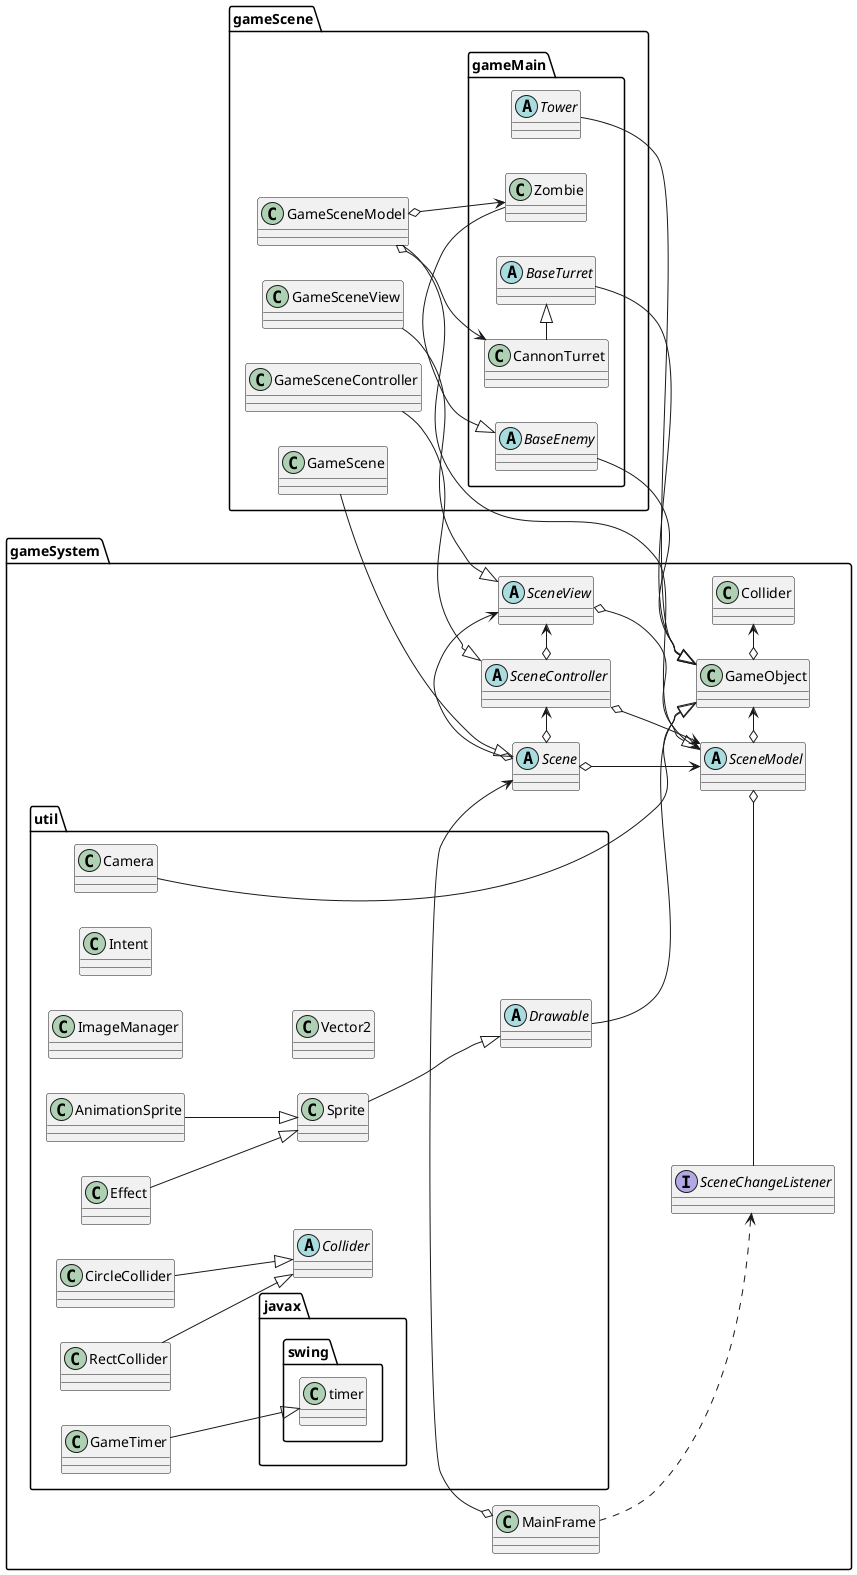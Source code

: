 @startuml
left to right direction
namespace gameSystem{
    class MainFrame
    abstract class Scene
    abstract class SceneController
    abstract class SceneModel
    abstract class SceneView
    class GameObject
    interface SceneChangeListener

    MainFrame o-> Scene
    Scene o-> SceneView
    Scene o-> SceneModel
    Scene o-> SceneController

    SceneModel o-> GameObject

    MainFrame ..> SceneChangeListener
    GameObject o-> Collider

    SceneModel o- SceneChangeListener
    SceneView o--> SceneModel
    SceneController o--> SceneModel
    SceneController o-> SceneView


    namespace gameSystem.util{
        class AnimationSprite 
        class Camera
        abstract class Collider
        class CircleCollider
        abstract class Drawable
        class Effect
        class GameTimer
        class ImageManager
        class Intent
        class RectCollider
        class Sprite
        class Vector2
        GameTimer --|> javax.swing.timer

        Drawable --|> gameSystem.GameObject
        Sprite --|> Drawable
        AnimationSprite --|> Sprite

        Camera --|> gameSystem.GameObject

        CircleCollider --|> Collider
        RectCollider --|> Collider
        Effect --|> Sprite
    }

}

namespace gameScene{
    class GameScene
    class GameSceneModel
    class GameSceneController
    class GameSceneView

    GameScene --|> gameSystem.Scene
    GameSceneModel --|> gameSystem.SceneModel
    GameSceneView --|> gameSystem.SceneView
    GameSceneController -|> gameSystem.SceneController

    namespace gameMain{
        abstract class BaseTurret
        abstract class BaseEnemy
        abstract class Tower

        CannonTurret -|> BaseTurret
        Zombie -|> BaseEnemy

        BaseTurret -|> gameSystem.GameObject
        BaseEnemy -|> gameSystem.GameObject
        Tower -|> gameSystem.GameObject

        gameScene.GameSceneModel o--> CannonTurret
        gameScene.GameSceneModel o--> Zombie
    }
}

@enduml
